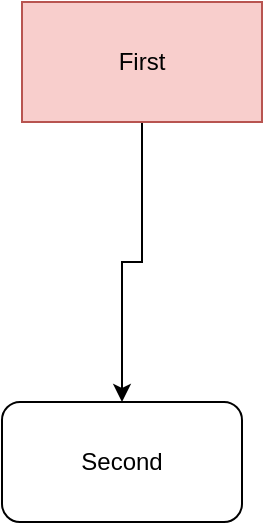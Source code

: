<mxfile version="12.8.8" type="github">
  <diagram id="h0uF1CGvgHIMmsrYFJtG" name="Page-1">
    <mxGraphModel dx="1186" dy="734" grid="1" gridSize="10" guides="1" tooltips="1" connect="1" arrows="1" fold="1" page="1" pageScale="1" pageWidth="827" pageHeight="1169" math="0" shadow="0">
      <root>
        <mxCell id="0" />
        <mxCell id="1" parent="0" />
        <mxCell id="7enmghzemJz5JQM6Ej_q-3" style="edgeStyle=orthogonalEdgeStyle;rounded=0;orthogonalLoop=1;jettySize=auto;html=1;exitX=0.5;exitY=1;exitDx=0;exitDy=0;" parent="1" source="7enmghzemJz5JQM6Ej_q-1" target="7enmghzemJz5JQM6Ej_q-2" edge="1">
          <mxGeometry relative="1" as="geometry" />
        </mxCell>
        <mxCell id="7enmghzemJz5JQM6Ej_q-1" value="First" style="rounded=0;whiteSpace=wrap;html=1;fillColor=#f8cecc;strokeColor=#b85450;" parent="1" vertex="1">
          <mxGeometry x="240" y="150" width="120" height="60" as="geometry" />
        </mxCell>
        <mxCell id="7enmghzemJz5JQM6Ej_q-2" value="Second" style="rounded=1;whiteSpace=wrap;html=1;" parent="1" vertex="1">
          <mxGeometry x="230" y="350" width="120" height="60" as="geometry" />
        </mxCell>
      </root>
    </mxGraphModel>
  </diagram>
</mxfile>
